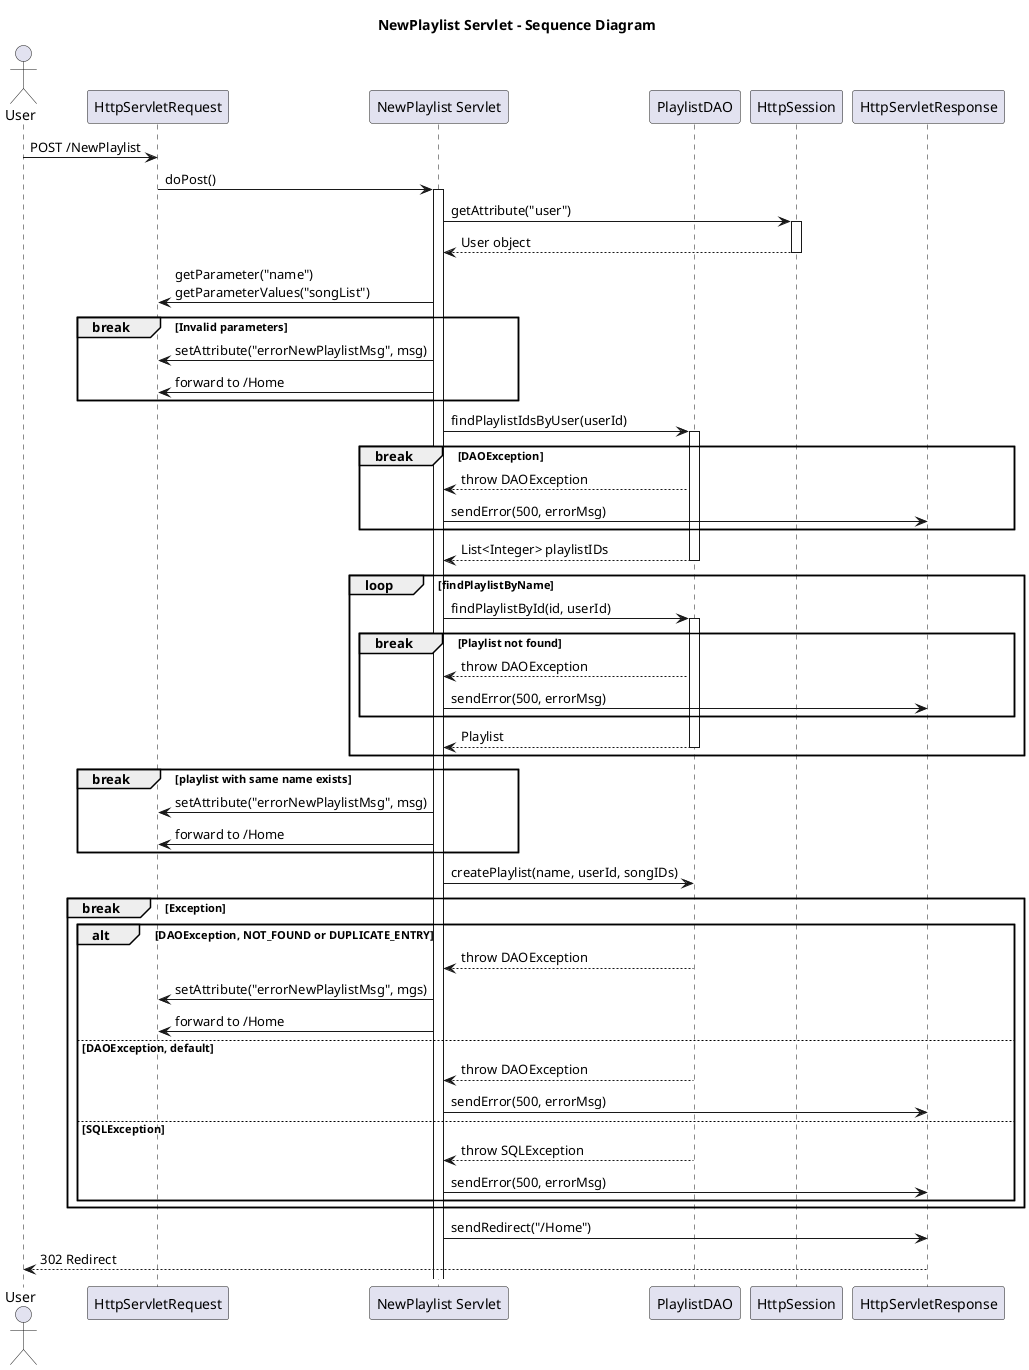 @startuml
title NewPlaylist Servlet - Sequence Diagram

actor User

participant "HttpServletRequest" as Request
participant "NewPlaylist Servlet" as Servlet
participant "PlaylistDAO" as PlaylistDAO
participant "HttpSession" as Session
participant "HttpServletResponse" as Response


User -> Request : POST /NewPlaylist

Request -> Servlet : doPost()
activate Servlet
Servlet -> Session : getAttribute("user")
activate Session
Session --> Servlet : User object
deactivate Session


Servlet -> Request : getParameter("name")\ngetParameterValues("songList")
break Invalid parameters
    Servlet -> Request : setAttribute("errorNewPlaylistMsg", msg)
    Servlet -> Request : forward to /Home
end

Servlet -> PlaylistDAO : findPlaylistIdsByUser(userId)
activate PlaylistDAO

break DAOException
    PlaylistDAO --> Servlet : throw DAOException
    Servlet -> Response : sendError(500, errorMsg)
end

PlaylistDAO --> Servlet : List<Integer> playlistIDs
deactivate PlaylistDAO

loop findPlaylistByName
    Servlet -> PlaylistDAO : findPlaylistById(id, userId)
    activate PlaylistDAO
    break Playlist not found
        PlaylistDAO --> Servlet : throw DAOException
        Servlet -> Response : sendError(500, errorMsg)
    end
    PlaylistDAO --> Servlet : Playlist
    deactivate PlaylistDAO
end

break playlist with same name exists
    Servlet -> Request : setAttribute("errorNewPlaylistMsg", msg)
    Servlet -> Request : forward to /Home
end
    Servlet -> PlaylistDAO : createPlaylist(name, userId, songIDs)

break Exception

    alt DAOException, NOT_FOUND or DUPLICATE_ENTRY
        PlaylistDAO --> Servlet : throw DAOException
        Servlet -> Request : setAttribute("errorNewPlaylistMsg", mgs)
        Servlet -> Request : forward to /Home
    else DAOException, default
        PlaylistDAO --> Servlet : throw DAOException
        Servlet -> Response : sendError(500, errorMsg)
    else SQLException
        PlaylistDAO --> Servlet : throw SQLException
        Servlet -> Response : sendError(500, errorMsg)
    end
end

Servlet -> Response : sendRedirect("/Home")

Response --> User : 302 Redirect

@enduml